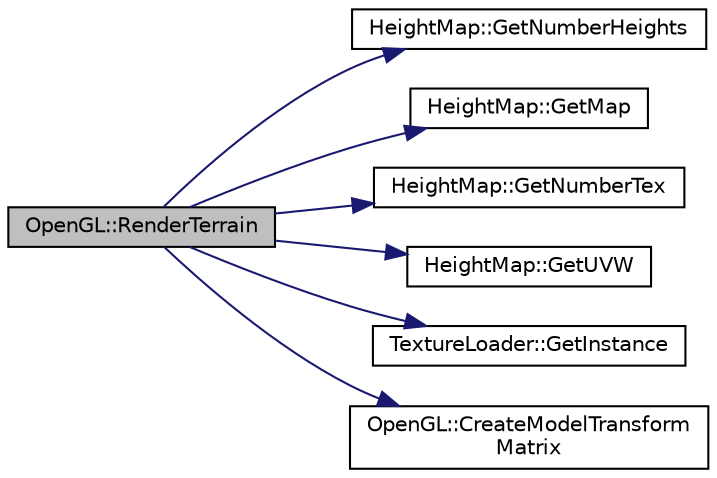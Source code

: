 digraph "OpenGL::RenderTerrain"
{
  edge [fontname="Helvetica",fontsize="10",labelfontname="Helvetica",labelfontsize="10"];
  node [fontname="Helvetica",fontsize="10",shape=record];
  rankdir="LR";
  Node1 [label="OpenGL::RenderTerrain",height=0.2,width=0.4,color="black", fillcolor="grey75", style="filled" fontcolor="black"];
  Node1 -> Node2 [color="midnightblue",fontsize="10",style="solid",fontname="Helvetica"];
  Node2 [label="HeightMap::GetNumberHeights",height=0.2,width=0.4,color="black", fillcolor="white", style="filled",URL="$class_height_map.html#a307b434ae99f5371cc6159ecd497839e",tooltip="Gets number of heights. "];
  Node1 -> Node3 [color="midnightblue",fontsize="10",style="solid",fontname="Helvetica"];
  Node3 [label="HeightMap::GetMap",height=0.2,width=0.4,color="black", fillcolor="white", style="filled",URL="$class_height_map.html#a2f6842e1cfacc76c6978f6d272e689b8",tooltip="Gets the vertex array. "];
  Node1 -> Node4 [color="midnightblue",fontsize="10",style="solid",fontname="Helvetica"];
  Node4 [label="HeightMap::GetNumberTex",height=0.2,width=0.4,color="black", fillcolor="white", style="filled",URL="$class_height_map.html#a6fbbcc3933b0615a5a90447c859e9bd5",tooltip="Gets number of uvw. "];
  Node1 -> Node5 [color="midnightblue",fontsize="10",style="solid",fontname="Helvetica"];
  Node5 [label="HeightMap::GetUVW",height=0.2,width=0.4,color="black", fillcolor="white", style="filled",URL="$class_height_map.html#a52643a6d5fe46afc0fcadaf0c0d82638",tooltip="Gets the uvw array. "];
  Node1 -> Node6 [color="midnightblue",fontsize="10",style="solid",fontname="Helvetica"];
  Node6 [label="TextureLoader::GetInstance",height=0.2,width=0.4,color="black", fillcolor="white", style="filled",URL="$class_texture_loader.html#ab472253d24f84a5303b8687ca07a3304",tooltip="Gets the instance. "];
  Node1 -> Node7 [color="midnightblue",fontsize="10",style="solid",fontname="Helvetica"];
  Node7 [label="OpenGL::CreateModelTransform\lMatrix",height=0.2,width=0.4,color="black", fillcolor="white", style="filled",URL="$class_open_g_l.html#a042506b4cced2eb58cfb947e3023a676",tooltip="Creates model transform matrix. "];
}
